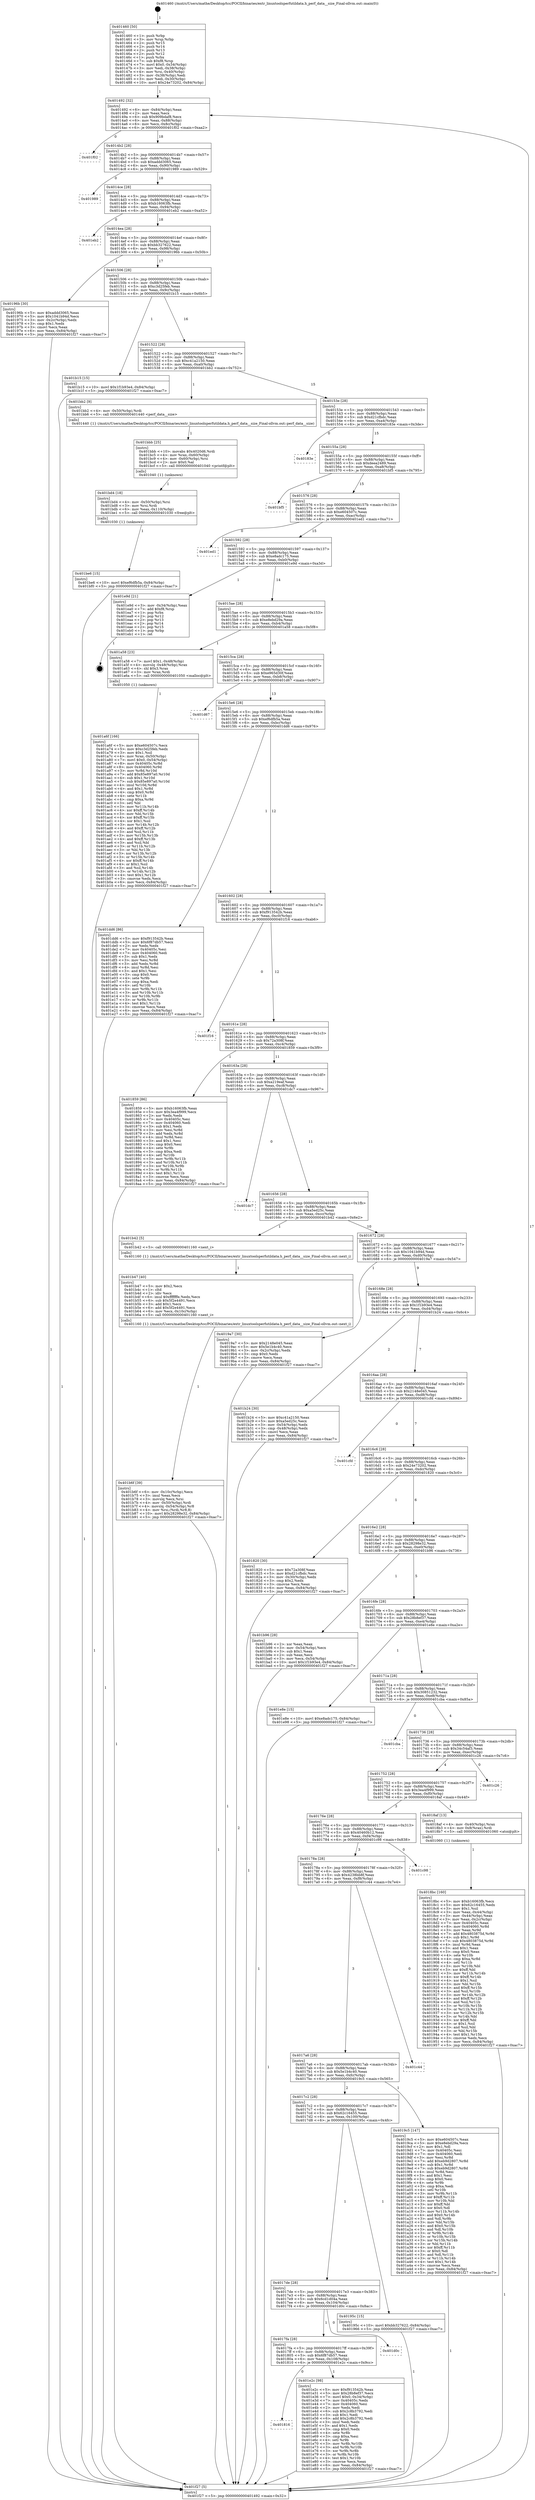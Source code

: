 digraph "0x401460" {
  label = "0x401460 (/mnt/c/Users/mathe/Desktop/tcc/POCII/binaries/extr_linuxtoolsperfutildata.h_perf_data__size_Final-ollvm.out::main(0))"
  labelloc = "t"
  node[shape=record]

  Entry [label="",width=0.3,height=0.3,shape=circle,fillcolor=black,style=filled]
  "0x401492" [label="{
     0x401492 [32]\l
     | [instrs]\l
     &nbsp;&nbsp;0x401492 \<+6\>: mov -0x84(%rbp),%eax\l
     &nbsp;&nbsp;0x401498 \<+2\>: mov %eax,%ecx\l
     &nbsp;&nbsp;0x40149a \<+6\>: sub $0x909bdaf8,%ecx\l
     &nbsp;&nbsp;0x4014a0 \<+6\>: mov %eax,-0x88(%rbp)\l
     &nbsp;&nbsp;0x4014a6 \<+6\>: mov %ecx,-0x8c(%rbp)\l
     &nbsp;&nbsp;0x4014ac \<+6\>: je 0000000000401f02 \<main+0xaa2\>\l
  }"]
  "0x401f02" [label="{
     0x401f02\l
  }", style=dashed]
  "0x4014b2" [label="{
     0x4014b2 [28]\l
     | [instrs]\l
     &nbsp;&nbsp;0x4014b2 \<+5\>: jmp 00000000004014b7 \<main+0x57\>\l
     &nbsp;&nbsp;0x4014b7 \<+6\>: mov -0x88(%rbp),%eax\l
     &nbsp;&nbsp;0x4014bd \<+5\>: sub $0xaddd3065,%eax\l
     &nbsp;&nbsp;0x4014c2 \<+6\>: mov %eax,-0x90(%rbp)\l
     &nbsp;&nbsp;0x4014c8 \<+6\>: je 0000000000401989 \<main+0x529\>\l
  }"]
  Exit [label="",width=0.3,height=0.3,shape=circle,fillcolor=black,style=filled,peripheries=2]
  "0x401989" [label="{
     0x401989\l
  }", style=dashed]
  "0x4014ce" [label="{
     0x4014ce [28]\l
     | [instrs]\l
     &nbsp;&nbsp;0x4014ce \<+5\>: jmp 00000000004014d3 \<main+0x73\>\l
     &nbsp;&nbsp;0x4014d3 \<+6\>: mov -0x88(%rbp),%eax\l
     &nbsp;&nbsp;0x4014d9 \<+5\>: sub $0xb16063fb,%eax\l
     &nbsp;&nbsp;0x4014de \<+6\>: mov %eax,-0x94(%rbp)\l
     &nbsp;&nbsp;0x4014e4 \<+6\>: je 0000000000401eb2 \<main+0xa52\>\l
  }"]
  "0x401816" [label="{
     0x401816\l
  }", style=dashed]
  "0x401eb2" [label="{
     0x401eb2\l
  }", style=dashed]
  "0x4014ea" [label="{
     0x4014ea [28]\l
     | [instrs]\l
     &nbsp;&nbsp;0x4014ea \<+5\>: jmp 00000000004014ef \<main+0x8f\>\l
     &nbsp;&nbsp;0x4014ef \<+6\>: mov -0x88(%rbp),%eax\l
     &nbsp;&nbsp;0x4014f5 \<+5\>: sub $0xbb327622,%eax\l
     &nbsp;&nbsp;0x4014fa \<+6\>: mov %eax,-0x98(%rbp)\l
     &nbsp;&nbsp;0x401500 \<+6\>: je 000000000040196b \<main+0x50b\>\l
  }"]
  "0x401e2c" [label="{
     0x401e2c [98]\l
     | [instrs]\l
     &nbsp;&nbsp;0x401e2c \<+5\>: mov $0xf913542b,%eax\l
     &nbsp;&nbsp;0x401e31 \<+5\>: mov $0x28b8ef37,%ecx\l
     &nbsp;&nbsp;0x401e36 \<+7\>: movl $0x0,-0x34(%rbp)\l
     &nbsp;&nbsp;0x401e3d \<+7\>: mov 0x40405c,%edx\l
     &nbsp;&nbsp;0x401e44 \<+7\>: mov 0x404060,%esi\l
     &nbsp;&nbsp;0x401e4b \<+2\>: mov %edx,%edi\l
     &nbsp;&nbsp;0x401e4d \<+6\>: sub $0x2c8b3792,%edi\l
     &nbsp;&nbsp;0x401e53 \<+3\>: sub $0x1,%edi\l
     &nbsp;&nbsp;0x401e56 \<+6\>: add $0x2c8b3792,%edi\l
     &nbsp;&nbsp;0x401e5c \<+3\>: imul %edi,%edx\l
     &nbsp;&nbsp;0x401e5f \<+3\>: and $0x1,%edx\l
     &nbsp;&nbsp;0x401e62 \<+3\>: cmp $0x0,%edx\l
     &nbsp;&nbsp;0x401e65 \<+4\>: sete %r8b\l
     &nbsp;&nbsp;0x401e69 \<+3\>: cmp $0xa,%esi\l
     &nbsp;&nbsp;0x401e6c \<+4\>: setl %r9b\l
     &nbsp;&nbsp;0x401e70 \<+3\>: mov %r8b,%r10b\l
     &nbsp;&nbsp;0x401e73 \<+3\>: and %r9b,%r10b\l
     &nbsp;&nbsp;0x401e76 \<+3\>: xor %r9b,%r8b\l
     &nbsp;&nbsp;0x401e79 \<+3\>: or %r8b,%r10b\l
     &nbsp;&nbsp;0x401e7c \<+4\>: test $0x1,%r10b\l
     &nbsp;&nbsp;0x401e80 \<+3\>: cmovne %ecx,%eax\l
     &nbsp;&nbsp;0x401e83 \<+6\>: mov %eax,-0x84(%rbp)\l
     &nbsp;&nbsp;0x401e89 \<+5\>: jmp 0000000000401f27 \<main+0xac7\>\l
  }"]
  "0x40196b" [label="{
     0x40196b [30]\l
     | [instrs]\l
     &nbsp;&nbsp;0x40196b \<+5\>: mov $0xaddd3065,%eax\l
     &nbsp;&nbsp;0x401970 \<+5\>: mov $0x1041b94d,%ecx\l
     &nbsp;&nbsp;0x401975 \<+3\>: mov -0x2c(%rbp),%edx\l
     &nbsp;&nbsp;0x401978 \<+3\>: cmp $0x1,%edx\l
     &nbsp;&nbsp;0x40197b \<+3\>: cmovl %ecx,%eax\l
     &nbsp;&nbsp;0x40197e \<+6\>: mov %eax,-0x84(%rbp)\l
     &nbsp;&nbsp;0x401984 \<+5\>: jmp 0000000000401f27 \<main+0xac7\>\l
  }"]
  "0x401506" [label="{
     0x401506 [28]\l
     | [instrs]\l
     &nbsp;&nbsp;0x401506 \<+5\>: jmp 000000000040150b \<main+0xab\>\l
     &nbsp;&nbsp;0x40150b \<+6\>: mov -0x88(%rbp),%eax\l
     &nbsp;&nbsp;0x401511 \<+5\>: sub $0xc3d25feb,%eax\l
     &nbsp;&nbsp;0x401516 \<+6\>: mov %eax,-0x9c(%rbp)\l
     &nbsp;&nbsp;0x40151c \<+6\>: je 0000000000401b15 \<main+0x6b5\>\l
  }"]
  "0x4017fa" [label="{
     0x4017fa [28]\l
     | [instrs]\l
     &nbsp;&nbsp;0x4017fa \<+5\>: jmp 00000000004017ff \<main+0x39f\>\l
     &nbsp;&nbsp;0x4017ff \<+6\>: mov -0x88(%rbp),%eax\l
     &nbsp;&nbsp;0x401805 \<+5\>: sub $0x6f87db57,%eax\l
     &nbsp;&nbsp;0x40180a \<+6\>: mov %eax,-0x108(%rbp)\l
     &nbsp;&nbsp;0x401810 \<+6\>: je 0000000000401e2c \<main+0x9cc\>\l
  }"]
  "0x401b15" [label="{
     0x401b15 [15]\l
     | [instrs]\l
     &nbsp;&nbsp;0x401b15 \<+10\>: movl $0x1f1b93e4,-0x84(%rbp)\l
     &nbsp;&nbsp;0x401b1f \<+5\>: jmp 0000000000401f27 \<main+0xac7\>\l
  }"]
  "0x401522" [label="{
     0x401522 [28]\l
     | [instrs]\l
     &nbsp;&nbsp;0x401522 \<+5\>: jmp 0000000000401527 \<main+0xc7\>\l
     &nbsp;&nbsp;0x401527 \<+6\>: mov -0x88(%rbp),%eax\l
     &nbsp;&nbsp;0x40152d \<+5\>: sub $0xc41a2150,%eax\l
     &nbsp;&nbsp;0x401532 \<+6\>: mov %eax,-0xa0(%rbp)\l
     &nbsp;&nbsp;0x401538 \<+6\>: je 0000000000401bb2 \<main+0x752\>\l
  }"]
  "0x401d0c" [label="{
     0x401d0c\l
  }", style=dashed]
  "0x401bb2" [label="{
     0x401bb2 [9]\l
     | [instrs]\l
     &nbsp;&nbsp;0x401bb2 \<+4\>: mov -0x50(%rbp),%rdi\l
     &nbsp;&nbsp;0x401bb6 \<+5\>: call 0000000000401440 \<perf_data__size\>\l
     | [calls]\l
     &nbsp;&nbsp;0x401440 \{1\} (/mnt/c/Users/mathe/Desktop/tcc/POCII/binaries/extr_linuxtoolsperfutildata.h_perf_data__size_Final-ollvm.out::perf_data__size)\l
  }"]
  "0x40153e" [label="{
     0x40153e [28]\l
     | [instrs]\l
     &nbsp;&nbsp;0x40153e \<+5\>: jmp 0000000000401543 \<main+0xe3\>\l
     &nbsp;&nbsp;0x401543 \<+6\>: mov -0x88(%rbp),%eax\l
     &nbsp;&nbsp;0x401549 \<+5\>: sub $0xd21cfbdc,%eax\l
     &nbsp;&nbsp;0x40154e \<+6\>: mov %eax,-0xa4(%rbp)\l
     &nbsp;&nbsp;0x401554 \<+6\>: je 000000000040183e \<main+0x3de\>\l
  }"]
  "0x401be6" [label="{
     0x401be6 [15]\l
     | [instrs]\l
     &nbsp;&nbsp;0x401be6 \<+10\>: movl $0xef6dfb5a,-0x84(%rbp)\l
     &nbsp;&nbsp;0x401bf0 \<+5\>: jmp 0000000000401f27 \<main+0xac7\>\l
  }"]
  "0x40183e" [label="{
     0x40183e\l
  }", style=dashed]
  "0x40155a" [label="{
     0x40155a [28]\l
     | [instrs]\l
     &nbsp;&nbsp;0x40155a \<+5\>: jmp 000000000040155f \<main+0xff\>\l
     &nbsp;&nbsp;0x40155f \<+6\>: mov -0x88(%rbp),%eax\l
     &nbsp;&nbsp;0x401565 \<+5\>: sub $0xdeea2489,%eax\l
     &nbsp;&nbsp;0x40156a \<+6\>: mov %eax,-0xa8(%rbp)\l
     &nbsp;&nbsp;0x401570 \<+6\>: je 0000000000401bf5 \<main+0x795\>\l
  }"]
  "0x401bd4" [label="{
     0x401bd4 [18]\l
     | [instrs]\l
     &nbsp;&nbsp;0x401bd4 \<+4\>: mov -0x50(%rbp),%rsi\l
     &nbsp;&nbsp;0x401bd8 \<+3\>: mov %rsi,%rdi\l
     &nbsp;&nbsp;0x401bdb \<+6\>: mov %eax,-0x110(%rbp)\l
     &nbsp;&nbsp;0x401be1 \<+5\>: call 0000000000401030 \<free@plt\>\l
     | [calls]\l
     &nbsp;&nbsp;0x401030 \{1\} (unknown)\l
  }"]
  "0x401bf5" [label="{
     0x401bf5\l
  }", style=dashed]
  "0x401576" [label="{
     0x401576 [28]\l
     | [instrs]\l
     &nbsp;&nbsp;0x401576 \<+5\>: jmp 000000000040157b \<main+0x11b\>\l
     &nbsp;&nbsp;0x40157b \<+6\>: mov -0x88(%rbp),%eax\l
     &nbsp;&nbsp;0x401581 \<+5\>: sub $0xe604507c,%eax\l
     &nbsp;&nbsp;0x401586 \<+6\>: mov %eax,-0xac(%rbp)\l
     &nbsp;&nbsp;0x40158c \<+6\>: je 0000000000401ed1 \<main+0xa71\>\l
  }"]
  "0x401bbb" [label="{
     0x401bbb [25]\l
     | [instrs]\l
     &nbsp;&nbsp;0x401bbb \<+10\>: movabs $0x4020d6,%rdi\l
     &nbsp;&nbsp;0x401bc5 \<+4\>: mov %rax,-0x60(%rbp)\l
     &nbsp;&nbsp;0x401bc9 \<+4\>: mov -0x60(%rbp),%rsi\l
     &nbsp;&nbsp;0x401bcd \<+2\>: mov $0x0,%al\l
     &nbsp;&nbsp;0x401bcf \<+5\>: call 0000000000401040 \<printf@plt\>\l
     | [calls]\l
     &nbsp;&nbsp;0x401040 \{1\} (unknown)\l
  }"]
  "0x401ed1" [label="{
     0x401ed1\l
  }", style=dashed]
  "0x401592" [label="{
     0x401592 [28]\l
     | [instrs]\l
     &nbsp;&nbsp;0x401592 \<+5\>: jmp 0000000000401597 \<main+0x137\>\l
     &nbsp;&nbsp;0x401597 \<+6\>: mov -0x88(%rbp),%eax\l
     &nbsp;&nbsp;0x40159d \<+5\>: sub $0xe8adc175,%eax\l
     &nbsp;&nbsp;0x4015a2 \<+6\>: mov %eax,-0xb0(%rbp)\l
     &nbsp;&nbsp;0x4015a8 \<+6\>: je 0000000000401e9d \<main+0xa3d\>\l
  }"]
  "0x401b6f" [label="{
     0x401b6f [39]\l
     | [instrs]\l
     &nbsp;&nbsp;0x401b6f \<+6\>: mov -0x10c(%rbp),%ecx\l
     &nbsp;&nbsp;0x401b75 \<+3\>: imul %eax,%ecx\l
     &nbsp;&nbsp;0x401b78 \<+3\>: movslq %ecx,%rsi\l
     &nbsp;&nbsp;0x401b7b \<+4\>: mov -0x50(%rbp),%rdi\l
     &nbsp;&nbsp;0x401b7f \<+4\>: movslq -0x54(%rbp),%r8\l
     &nbsp;&nbsp;0x401b83 \<+4\>: mov %rsi,(%rdi,%r8,8)\l
     &nbsp;&nbsp;0x401b87 \<+10\>: movl $0x28298e32,-0x84(%rbp)\l
     &nbsp;&nbsp;0x401b91 \<+5\>: jmp 0000000000401f27 \<main+0xac7\>\l
  }"]
  "0x401e9d" [label="{
     0x401e9d [21]\l
     | [instrs]\l
     &nbsp;&nbsp;0x401e9d \<+3\>: mov -0x34(%rbp),%eax\l
     &nbsp;&nbsp;0x401ea0 \<+7\>: add $0xf8,%rsp\l
     &nbsp;&nbsp;0x401ea7 \<+1\>: pop %rbx\l
     &nbsp;&nbsp;0x401ea8 \<+2\>: pop %r12\l
     &nbsp;&nbsp;0x401eaa \<+2\>: pop %r13\l
     &nbsp;&nbsp;0x401eac \<+2\>: pop %r14\l
     &nbsp;&nbsp;0x401eae \<+2\>: pop %r15\l
     &nbsp;&nbsp;0x401eb0 \<+1\>: pop %rbp\l
     &nbsp;&nbsp;0x401eb1 \<+1\>: ret\l
  }"]
  "0x4015ae" [label="{
     0x4015ae [28]\l
     | [instrs]\l
     &nbsp;&nbsp;0x4015ae \<+5\>: jmp 00000000004015b3 \<main+0x153\>\l
     &nbsp;&nbsp;0x4015b3 \<+6\>: mov -0x88(%rbp),%eax\l
     &nbsp;&nbsp;0x4015b9 \<+5\>: sub $0xe8ebd29a,%eax\l
     &nbsp;&nbsp;0x4015be \<+6\>: mov %eax,-0xb4(%rbp)\l
     &nbsp;&nbsp;0x4015c4 \<+6\>: je 0000000000401a58 \<main+0x5f8\>\l
  }"]
  "0x401b47" [label="{
     0x401b47 [40]\l
     | [instrs]\l
     &nbsp;&nbsp;0x401b47 \<+5\>: mov $0x2,%ecx\l
     &nbsp;&nbsp;0x401b4c \<+1\>: cltd\l
     &nbsp;&nbsp;0x401b4d \<+2\>: idiv %ecx\l
     &nbsp;&nbsp;0x401b4f \<+6\>: imul $0xfffffffe,%edx,%ecx\l
     &nbsp;&nbsp;0x401b55 \<+6\>: sub $0x5f2e4491,%ecx\l
     &nbsp;&nbsp;0x401b5b \<+3\>: add $0x1,%ecx\l
     &nbsp;&nbsp;0x401b5e \<+6\>: add $0x5f2e4491,%ecx\l
     &nbsp;&nbsp;0x401b64 \<+6\>: mov %ecx,-0x10c(%rbp)\l
     &nbsp;&nbsp;0x401b6a \<+5\>: call 0000000000401160 \<next_i\>\l
     | [calls]\l
     &nbsp;&nbsp;0x401160 \{1\} (/mnt/c/Users/mathe/Desktop/tcc/POCII/binaries/extr_linuxtoolsperfutildata.h_perf_data__size_Final-ollvm.out::next_i)\l
  }"]
  "0x401a58" [label="{
     0x401a58 [23]\l
     | [instrs]\l
     &nbsp;&nbsp;0x401a58 \<+7\>: movl $0x1,-0x48(%rbp)\l
     &nbsp;&nbsp;0x401a5f \<+4\>: movslq -0x48(%rbp),%rax\l
     &nbsp;&nbsp;0x401a63 \<+4\>: shl $0x3,%rax\l
     &nbsp;&nbsp;0x401a67 \<+3\>: mov %rax,%rdi\l
     &nbsp;&nbsp;0x401a6a \<+5\>: call 0000000000401050 \<malloc@plt\>\l
     | [calls]\l
     &nbsp;&nbsp;0x401050 \{1\} (unknown)\l
  }"]
  "0x4015ca" [label="{
     0x4015ca [28]\l
     | [instrs]\l
     &nbsp;&nbsp;0x4015ca \<+5\>: jmp 00000000004015cf \<main+0x16f\>\l
     &nbsp;&nbsp;0x4015cf \<+6\>: mov -0x88(%rbp),%eax\l
     &nbsp;&nbsp;0x4015d5 \<+5\>: sub $0xe965d30f,%eax\l
     &nbsp;&nbsp;0x4015da \<+6\>: mov %eax,-0xb8(%rbp)\l
     &nbsp;&nbsp;0x4015e0 \<+6\>: je 0000000000401d67 \<main+0x907\>\l
  }"]
  "0x401a6f" [label="{
     0x401a6f [166]\l
     | [instrs]\l
     &nbsp;&nbsp;0x401a6f \<+5\>: mov $0xe604507c,%ecx\l
     &nbsp;&nbsp;0x401a74 \<+5\>: mov $0xc3d25feb,%edx\l
     &nbsp;&nbsp;0x401a79 \<+3\>: mov $0x1,%sil\l
     &nbsp;&nbsp;0x401a7c \<+4\>: mov %rax,-0x50(%rbp)\l
     &nbsp;&nbsp;0x401a80 \<+7\>: movl $0x0,-0x54(%rbp)\l
     &nbsp;&nbsp;0x401a87 \<+8\>: mov 0x40405c,%r8d\l
     &nbsp;&nbsp;0x401a8f \<+8\>: mov 0x404060,%r9d\l
     &nbsp;&nbsp;0x401a97 \<+3\>: mov %r8d,%r10d\l
     &nbsp;&nbsp;0x401a9a \<+7\>: add $0x85e897a0,%r10d\l
     &nbsp;&nbsp;0x401aa1 \<+4\>: sub $0x1,%r10d\l
     &nbsp;&nbsp;0x401aa5 \<+7\>: sub $0x85e897a0,%r10d\l
     &nbsp;&nbsp;0x401aac \<+4\>: imul %r10d,%r8d\l
     &nbsp;&nbsp;0x401ab0 \<+4\>: and $0x1,%r8d\l
     &nbsp;&nbsp;0x401ab4 \<+4\>: cmp $0x0,%r8d\l
     &nbsp;&nbsp;0x401ab8 \<+4\>: sete %r11b\l
     &nbsp;&nbsp;0x401abc \<+4\>: cmp $0xa,%r9d\l
     &nbsp;&nbsp;0x401ac0 \<+3\>: setl %bl\l
     &nbsp;&nbsp;0x401ac3 \<+3\>: mov %r11b,%r14b\l
     &nbsp;&nbsp;0x401ac6 \<+4\>: xor $0xff,%r14b\l
     &nbsp;&nbsp;0x401aca \<+3\>: mov %bl,%r15b\l
     &nbsp;&nbsp;0x401acd \<+4\>: xor $0xff,%r15b\l
     &nbsp;&nbsp;0x401ad1 \<+4\>: xor $0x1,%sil\l
     &nbsp;&nbsp;0x401ad5 \<+3\>: mov %r14b,%r12b\l
     &nbsp;&nbsp;0x401ad8 \<+4\>: and $0xff,%r12b\l
     &nbsp;&nbsp;0x401adc \<+3\>: and %sil,%r11b\l
     &nbsp;&nbsp;0x401adf \<+3\>: mov %r15b,%r13b\l
     &nbsp;&nbsp;0x401ae2 \<+4\>: and $0xff,%r13b\l
     &nbsp;&nbsp;0x401ae6 \<+3\>: and %sil,%bl\l
     &nbsp;&nbsp;0x401ae9 \<+3\>: or %r11b,%r12b\l
     &nbsp;&nbsp;0x401aec \<+3\>: or %bl,%r13b\l
     &nbsp;&nbsp;0x401aef \<+3\>: xor %r13b,%r12b\l
     &nbsp;&nbsp;0x401af2 \<+3\>: or %r15b,%r14b\l
     &nbsp;&nbsp;0x401af5 \<+4\>: xor $0xff,%r14b\l
     &nbsp;&nbsp;0x401af9 \<+4\>: or $0x1,%sil\l
     &nbsp;&nbsp;0x401afd \<+3\>: and %sil,%r14b\l
     &nbsp;&nbsp;0x401b00 \<+3\>: or %r14b,%r12b\l
     &nbsp;&nbsp;0x401b03 \<+4\>: test $0x1,%r12b\l
     &nbsp;&nbsp;0x401b07 \<+3\>: cmovne %edx,%ecx\l
     &nbsp;&nbsp;0x401b0a \<+6\>: mov %ecx,-0x84(%rbp)\l
     &nbsp;&nbsp;0x401b10 \<+5\>: jmp 0000000000401f27 \<main+0xac7\>\l
  }"]
  "0x401d67" [label="{
     0x401d67\l
  }", style=dashed]
  "0x4015e6" [label="{
     0x4015e6 [28]\l
     | [instrs]\l
     &nbsp;&nbsp;0x4015e6 \<+5\>: jmp 00000000004015eb \<main+0x18b\>\l
     &nbsp;&nbsp;0x4015eb \<+6\>: mov -0x88(%rbp),%eax\l
     &nbsp;&nbsp;0x4015f1 \<+5\>: sub $0xef6dfb5a,%eax\l
     &nbsp;&nbsp;0x4015f6 \<+6\>: mov %eax,-0xbc(%rbp)\l
     &nbsp;&nbsp;0x4015fc \<+6\>: je 0000000000401dd6 \<main+0x976\>\l
  }"]
  "0x4017de" [label="{
     0x4017de [28]\l
     | [instrs]\l
     &nbsp;&nbsp;0x4017de \<+5\>: jmp 00000000004017e3 \<main+0x383\>\l
     &nbsp;&nbsp;0x4017e3 \<+6\>: mov -0x88(%rbp),%eax\l
     &nbsp;&nbsp;0x4017e9 \<+5\>: sub $0x6cd1d04a,%eax\l
     &nbsp;&nbsp;0x4017ee \<+6\>: mov %eax,-0x104(%rbp)\l
     &nbsp;&nbsp;0x4017f4 \<+6\>: je 0000000000401d0c \<main+0x8ac\>\l
  }"]
  "0x401dd6" [label="{
     0x401dd6 [86]\l
     | [instrs]\l
     &nbsp;&nbsp;0x401dd6 \<+5\>: mov $0xf913542b,%eax\l
     &nbsp;&nbsp;0x401ddb \<+5\>: mov $0x6f87db57,%ecx\l
     &nbsp;&nbsp;0x401de0 \<+2\>: xor %edx,%edx\l
     &nbsp;&nbsp;0x401de2 \<+7\>: mov 0x40405c,%esi\l
     &nbsp;&nbsp;0x401de9 \<+7\>: mov 0x404060,%edi\l
     &nbsp;&nbsp;0x401df0 \<+3\>: sub $0x1,%edx\l
     &nbsp;&nbsp;0x401df3 \<+3\>: mov %esi,%r8d\l
     &nbsp;&nbsp;0x401df6 \<+3\>: add %edx,%r8d\l
     &nbsp;&nbsp;0x401df9 \<+4\>: imul %r8d,%esi\l
     &nbsp;&nbsp;0x401dfd \<+3\>: and $0x1,%esi\l
     &nbsp;&nbsp;0x401e00 \<+3\>: cmp $0x0,%esi\l
     &nbsp;&nbsp;0x401e03 \<+4\>: sete %r9b\l
     &nbsp;&nbsp;0x401e07 \<+3\>: cmp $0xa,%edi\l
     &nbsp;&nbsp;0x401e0a \<+4\>: setl %r10b\l
     &nbsp;&nbsp;0x401e0e \<+3\>: mov %r9b,%r11b\l
     &nbsp;&nbsp;0x401e11 \<+3\>: and %r10b,%r11b\l
     &nbsp;&nbsp;0x401e14 \<+3\>: xor %r10b,%r9b\l
     &nbsp;&nbsp;0x401e17 \<+3\>: or %r9b,%r11b\l
     &nbsp;&nbsp;0x401e1a \<+4\>: test $0x1,%r11b\l
     &nbsp;&nbsp;0x401e1e \<+3\>: cmovne %ecx,%eax\l
     &nbsp;&nbsp;0x401e21 \<+6\>: mov %eax,-0x84(%rbp)\l
     &nbsp;&nbsp;0x401e27 \<+5\>: jmp 0000000000401f27 \<main+0xac7\>\l
  }"]
  "0x401602" [label="{
     0x401602 [28]\l
     | [instrs]\l
     &nbsp;&nbsp;0x401602 \<+5\>: jmp 0000000000401607 \<main+0x1a7\>\l
     &nbsp;&nbsp;0x401607 \<+6\>: mov -0x88(%rbp),%eax\l
     &nbsp;&nbsp;0x40160d \<+5\>: sub $0xf913542b,%eax\l
     &nbsp;&nbsp;0x401612 \<+6\>: mov %eax,-0xc0(%rbp)\l
     &nbsp;&nbsp;0x401618 \<+6\>: je 0000000000401f16 \<main+0xab6\>\l
  }"]
  "0x40195c" [label="{
     0x40195c [15]\l
     | [instrs]\l
     &nbsp;&nbsp;0x40195c \<+10\>: movl $0xbb327622,-0x84(%rbp)\l
     &nbsp;&nbsp;0x401966 \<+5\>: jmp 0000000000401f27 \<main+0xac7\>\l
  }"]
  "0x401f16" [label="{
     0x401f16\l
  }", style=dashed]
  "0x40161e" [label="{
     0x40161e [28]\l
     | [instrs]\l
     &nbsp;&nbsp;0x40161e \<+5\>: jmp 0000000000401623 \<main+0x1c3\>\l
     &nbsp;&nbsp;0x401623 \<+6\>: mov -0x88(%rbp),%eax\l
     &nbsp;&nbsp;0x401629 \<+5\>: sub $0x72a308f,%eax\l
     &nbsp;&nbsp;0x40162e \<+6\>: mov %eax,-0xc4(%rbp)\l
     &nbsp;&nbsp;0x401634 \<+6\>: je 0000000000401859 \<main+0x3f9\>\l
  }"]
  "0x4017c2" [label="{
     0x4017c2 [28]\l
     | [instrs]\l
     &nbsp;&nbsp;0x4017c2 \<+5\>: jmp 00000000004017c7 \<main+0x367\>\l
     &nbsp;&nbsp;0x4017c7 \<+6\>: mov -0x88(%rbp),%eax\l
     &nbsp;&nbsp;0x4017cd \<+5\>: sub $0x62c16455,%eax\l
     &nbsp;&nbsp;0x4017d2 \<+6\>: mov %eax,-0x100(%rbp)\l
     &nbsp;&nbsp;0x4017d8 \<+6\>: je 000000000040195c \<main+0x4fc\>\l
  }"]
  "0x401859" [label="{
     0x401859 [86]\l
     | [instrs]\l
     &nbsp;&nbsp;0x401859 \<+5\>: mov $0xb16063fb,%eax\l
     &nbsp;&nbsp;0x40185e \<+5\>: mov $0x3ea4f999,%ecx\l
     &nbsp;&nbsp;0x401863 \<+2\>: xor %edx,%edx\l
     &nbsp;&nbsp;0x401865 \<+7\>: mov 0x40405c,%esi\l
     &nbsp;&nbsp;0x40186c \<+7\>: mov 0x404060,%edi\l
     &nbsp;&nbsp;0x401873 \<+3\>: sub $0x1,%edx\l
     &nbsp;&nbsp;0x401876 \<+3\>: mov %esi,%r8d\l
     &nbsp;&nbsp;0x401879 \<+3\>: add %edx,%r8d\l
     &nbsp;&nbsp;0x40187c \<+4\>: imul %r8d,%esi\l
     &nbsp;&nbsp;0x401880 \<+3\>: and $0x1,%esi\l
     &nbsp;&nbsp;0x401883 \<+3\>: cmp $0x0,%esi\l
     &nbsp;&nbsp;0x401886 \<+4\>: sete %r9b\l
     &nbsp;&nbsp;0x40188a \<+3\>: cmp $0xa,%edi\l
     &nbsp;&nbsp;0x40188d \<+4\>: setl %r10b\l
     &nbsp;&nbsp;0x401891 \<+3\>: mov %r9b,%r11b\l
     &nbsp;&nbsp;0x401894 \<+3\>: and %r10b,%r11b\l
     &nbsp;&nbsp;0x401897 \<+3\>: xor %r10b,%r9b\l
     &nbsp;&nbsp;0x40189a \<+3\>: or %r9b,%r11b\l
     &nbsp;&nbsp;0x40189d \<+4\>: test $0x1,%r11b\l
     &nbsp;&nbsp;0x4018a1 \<+3\>: cmovne %ecx,%eax\l
     &nbsp;&nbsp;0x4018a4 \<+6\>: mov %eax,-0x84(%rbp)\l
     &nbsp;&nbsp;0x4018aa \<+5\>: jmp 0000000000401f27 \<main+0xac7\>\l
  }"]
  "0x40163a" [label="{
     0x40163a [28]\l
     | [instrs]\l
     &nbsp;&nbsp;0x40163a \<+5\>: jmp 000000000040163f \<main+0x1df\>\l
     &nbsp;&nbsp;0x40163f \<+6\>: mov -0x88(%rbp),%eax\l
     &nbsp;&nbsp;0x401645 \<+5\>: sub $0xa219eaf,%eax\l
     &nbsp;&nbsp;0x40164a \<+6\>: mov %eax,-0xc8(%rbp)\l
     &nbsp;&nbsp;0x401650 \<+6\>: je 0000000000401dc7 \<main+0x967\>\l
  }"]
  "0x4019c5" [label="{
     0x4019c5 [147]\l
     | [instrs]\l
     &nbsp;&nbsp;0x4019c5 \<+5\>: mov $0xe604507c,%eax\l
     &nbsp;&nbsp;0x4019ca \<+5\>: mov $0xe8ebd29a,%ecx\l
     &nbsp;&nbsp;0x4019cf \<+2\>: mov $0x1,%dl\l
     &nbsp;&nbsp;0x4019d1 \<+7\>: mov 0x40405c,%esi\l
     &nbsp;&nbsp;0x4019d8 \<+7\>: mov 0x404060,%edi\l
     &nbsp;&nbsp;0x4019df \<+3\>: mov %esi,%r8d\l
     &nbsp;&nbsp;0x4019e2 \<+7\>: add $0xeb9d2807,%r8d\l
     &nbsp;&nbsp;0x4019e9 \<+4\>: sub $0x1,%r8d\l
     &nbsp;&nbsp;0x4019ed \<+7\>: sub $0xeb9d2807,%r8d\l
     &nbsp;&nbsp;0x4019f4 \<+4\>: imul %r8d,%esi\l
     &nbsp;&nbsp;0x4019f8 \<+3\>: and $0x1,%esi\l
     &nbsp;&nbsp;0x4019fb \<+3\>: cmp $0x0,%esi\l
     &nbsp;&nbsp;0x4019fe \<+4\>: sete %r9b\l
     &nbsp;&nbsp;0x401a02 \<+3\>: cmp $0xa,%edi\l
     &nbsp;&nbsp;0x401a05 \<+4\>: setl %r10b\l
     &nbsp;&nbsp;0x401a09 \<+3\>: mov %r9b,%r11b\l
     &nbsp;&nbsp;0x401a0c \<+4\>: xor $0xff,%r11b\l
     &nbsp;&nbsp;0x401a10 \<+3\>: mov %r10b,%bl\l
     &nbsp;&nbsp;0x401a13 \<+3\>: xor $0xff,%bl\l
     &nbsp;&nbsp;0x401a16 \<+3\>: xor $0x0,%dl\l
     &nbsp;&nbsp;0x401a19 \<+3\>: mov %r11b,%r14b\l
     &nbsp;&nbsp;0x401a1c \<+4\>: and $0x0,%r14b\l
     &nbsp;&nbsp;0x401a20 \<+3\>: and %dl,%r9b\l
     &nbsp;&nbsp;0x401a23 \<+3\>: mov %bl,%r15b\l
     &nbsp;&nbsp;0x401a26 \<+4\>: and $0x0,%r15b\l
     &nbsp;&nbsp;0x401a2a \<+3\>: and %dl,%r10b\l
     &nbsp;&nbsp;0x401a2d \<+3\>: or %r9b,%r14b\l
     &nbsp;&nbsp;0x401a30 \<+3\>: or %r10b,%r15b\l
     &nbsp;&nbsp;0x401a33 \<+3\>: xor %r15b,%r14b\l
     &nbsp;&nbsp;0x401a36 \<+3\>: or %bl,%r11b\l
     &nbsp;&nbsp;0x401a39 \<+4\>: xor $0xff,%r11b\l
     &nbsp;&nbsp;0x401a3d \<+3\>: or $0x0,%dl\l
     &nbsp;&nbsp;0x401a40 \<+3\>: and %dl,%r11b\l
     &nbsp;&nbsp;0x401a43 \<+3\>: or %r11b,%r14b\l
     &nbsp;&nbsp;0x401a46 \<+4\>: test $0x1,%r14b\l
     &nbsp;&nbsp;0x401a4a \<+3\>: cmovne %ecx,%eax\l
     &nbsp;&nbsp;0x401a4d \<+6\>: mov %eax,-0x84(%rbp)\l
     &nbsp;&nbsp;0x401a53 \<+5\>: jmp 0000000000401f27 \<main+0xac7\>\l
  }"]
  "0x401dc7" [label="{
     0x401dc7\l
  }", style=dashed]
  "0x401656" [label="{
     0x401656 [28]\l
     | [instrs]\l
     &nbsp;&nbsp;0x401656 \<+5\>: jmp 000000000040165b \<main+0x1fb\>\l
     &nbsp;&nbsp;0x40165b \<+6\>: mov -0x88(%rbp),%eax\l
     &nbsp;&nbsp;0x401661 \<+5\>: sub $0xa5ed25c,%eax\l
     &nbsp;&nbsp;0x401666 \<+6\>: mov %eax,-0xcc(%rbp)\l
     &nbsp;&nbsp;0x40166c \<+6\>: je 0000000000401b42 \<main+0x6e2\>\l
  }"]
  "0x4017a6" [label="{
     0x4017a6 [28]\l
     | [instrs]\l
     &nbsp;&nbsp;0x4017a6 \<+5\>: jmp 00000000004017ab \<main+0x34b\>\l
     &nbsp;&nbsp;0x4017ab \<+6\>: mov -0x88(%rbp),%eax\l
     &nbsp;&nbsp;0x4017b1 \<+5\>: sub $0x5e1b4c40,%eax\l
     &nbsp;&nbsp;0x4017b6 \<+6\>: mov %eax,-0xfc(%rbp)\l
     &nbsp;&nbsp;0x4017bc \<+6\>: je 00000000004019c5 \<main+0x565\>\l
  }"]
  "0x401b42" [label="{
     0x401b42 [5]\l
     | [instrs]\l
     &nbsp;&nbsp;0x401b42 \<+5\>: call 0000000000401160 \<next_i\>\l
     | [calls]\l
     &nbsp;&nbsp;0x401160 \{1\} (/mnt/c/Users/mathe/Desktop/tcc/POCII/binaries/extr_linuxtoolsperfutildata.h_perf_data__size_Final-ollvm.out::next_i)\l
  }"]
  "0x401672" [label="{
     0x401672 [28]\l
     | [instrs]\l
     &nbsp;&nbsp;0x401672 \<+5\>: jmp 0000000000401677 \<main+0x217\>\l
     &nbsp;&nbsp;0x401677 \<+6\>: mov -0x88(%rbp),%eax\l
     &nbsp;&nbsp;0x40167d \<+5\>: sub $0x1041b94d,%eax\l
     &nbsp;&nbsp;0x401682 \<+6\>: mov %eax,-0xd0(%rbp)\l
     &nbsp;&nbsp;0x401688 \<+6\>: je 00000000004019a7 \<main+0x547\>\l
  }"]
  "0x401c44" [label="{
     0x401c44\l
  }", style=dashed]
  "0x4019a7" [label="{
     0x4019a7 [30]\l
     | [instrs]\l
     &nbsp;&nbsp;0x4019a7 \<+5\>: mov $0x2148e045,%eax\l
     &nbsp;&nbsp;0x4019ac \<+5\>: mov $0x5e1b4c40,%ecx\l
     &nbsp;&nbsp;0x4019b1 \<+3\>: mov -0x2c(%rbp),%edx\l
     &nbsp;&nbsp;0x4019b4 \<+3\>: cmp $0x0,%edx\l
     &nbsp;&nbsp;0x4019b7 \<+3\>: cmove %ecx,%eax\l
     &nbsp;&nbsp;0x4019ba \<+6\>: mov %eax,-0x84(%rbp)\l
     &nbsp;&nbsp;0x4019c0 \<+5\>: jmp 0000000000401f27 \<main+0xac7\>\l
  }"]
  "0x40168e" [label="{
     0x40168e [28]\l
     | [instrs]\l
     &nbsp;&nbsp;0x40168e \<+5\>: jmp 0000000000401693 \<main+0x233\>\l
     &nbsp;&nbsp;0x401693 \<+6\>: mov -0x88(%rbp),%eax\l
     &nbsp;&nbsp;0x401699 \<+5\>: sub $0x1f1b93e4,%eax\l
     &nbsp;&nbsp;0x40169e \<+6\>: mov %eax,-0xd4(%rbp)\l
     &nbsp;&nbsp;0x4016a4 \<+6\>: je 0000000000401b24 \<main+0x6c4\>\l
  }"]
  "0x40178a" [label="{
     0x40178a [28]\l
     | [instrs]\l
     &nbsp;&nbsp;0x40178a \<+5\>: jmp 000000000040178f \<main+0x32f\>\l
     &nbsp;&nbsp;0x40178f \<+6\>: mov -0x88(%rbp),%eax\l
     &nbsp;&nbsp;0x401795 \<+5\>: sub $0x4238bb8f,%eax\l
     &nbsp;&nbsp;0x40179a \<+6\>: mov %eax,-0xf8(%rbp)\l
     &nbsp;&nbsp;0x4017a0 \<+6\>: je 0000000000401c44 \<main+0x7e4\>\l
  }"]
  "0x401b24" [label="{
     0x401b24 [30]\l
     | [instrs]\l
     &nbsp;&nbsp;0x401b24 \<+5\>: mov $0xc41a2150,%eax\l
     &nbsp;&nbsp;0x401b29 \<+5\>: mov $0xa5ed25c,%ecx\l
     &nbsp;&nbsp;0x401b2e \<+3\>: mov -0x54(%rbp),%edx\l
     &nbsp;&nbsp;0x401b31 \<+3\>: cmp -0x48(%rbp),%edx\l
     &nbsp;&nbsp;0x401b34 \<+3\>: cmovl %ecx,%eax\l
     &nbsp;&nbsp;0x401b37 \<+6\>: mov %eax,-0x84(%rbp)\l
     &nbsp;&nbsp;0x401b3d \<+5\>: jmp 0000000000401f27 \<main+0xac7\>\l
  }"]
  "0x4016aa" [label="{
     0x4016aa [28]\l
     | [instrs]\l
     &nbsp;&nbsp;0x4016aa \<+5\>: jmp 00000000004016af \<main+0x24f\>\l
     &nbsp;&nbsp;0x4016af \<+6\>: mov -0x88(%rbp),%eax\l
     &nbsp;&nbsp;0x4016b5 \<+5\>: sub $0x2148e045,%eax\l
     &nbsp;&nbsp;0x4016ba \<+6\>: mov %eax,-0xd8(%rbp)\l
     &nbsp;&nbsp;0x4016c0 \<+6\>: je 0000000000401cfd \<main+0x89d\>\l
  }"]
  "0x401c98" [label="{
     0x401c98\l
  }", style=dashed]
  "0x401cfd" [label="{
     0x401cfd\l
  }", style=dashed]
  "0x4016c6" [label="{
     0x4016c6 [28]\l
     | [instrs]\l
     &nbsp;&nbsp;0x4016c6 \<+5\>: jmp 00000000004016cb \<main+0x26b\>\l
     &nbsp;&nbsp;0x4016cb \<+6\>: mov -0x88(%rbp),%eax\l
     &nbsp;&nbsp;0x4016d1 \<+5\>: sub $0x24e73202,%eax\l
     &nbsp;&nbsp;0x4016d6 \<+6\>: mov %eax,-0xdc(%rbp)\l
     &nbsp;&nbsp;0x4016dc \<+6\>: je 0000000000401820 \<main+0x3c0\>\l
  }"]
  "0x4018bc" [label="{
     0x4018bc [160]\l
     | [instrs]\l
     &nbsp;&nbsp;0x4018bc \<+5\>: mov $0xb16063fb,%ecx\l
     &nbsp;&nbsp;0x4018c1 \<+5\>: mov $0x62c16455,%edx\l
     &nbsp;&nbsp;0x4018c6 \<+3\>: mov $0x1,%sil\l
     &nbsp;&nbsp;0x4018c9 \<+3\>: mov %eax,-0x44(%rbp)\l
     &nbsp;&nbsp;0x4018cc \<+3\>: mov -0x44(%rbp),%eax\l
     &nbsp;&nbsp;0x4018cf \<+3\>: mov %eax,-0x2c(%rbp)\l
     &nbsp;&nbsp;0x4018d2 \<+7\>: mov 0x40405c,%eax\l
     &nbsp;&nbsp;0x4018d9 \<+8\>: mov 0x404060,%r8d\l
     &nbsp;&nbsp;0x4018e1 \<+3\>: mov %eax,%r9d\l
     &nbsp;&nbsp;0x4018e4 \<+7\>: add $0x4803875d,%r9d\l
     &nbsp;&nbsp;0x4018eb \<+4\>: sub $0x1,%r9d\l
     &nbsp;&nbsp;0x4018ef \<+7\>: sub $0x4803875d,%r9d\l
     &nbsp;&nbsp;0x4018f6 \<+4\>: imul %r9d,%eax\l
     &nbsp;&nbsp;0x4018fa \<+3\>: and $0x1,%eax\l
     &nbsp;&nbsp;0x4018fd \<+3\>: cmp $0x0,%eax\l
     &nbsp;&nbsp;0x401900 \<+4\>: sete %r10b\l
     &nbsp;&nbsp;0x401904 \<+4\>: cmp $0xa,%r8d\l
     &nbsp;&nbsp;0x401908 \<+4\>: setl %r11b\l
     &nbsp;&nbsp;0x40190c \<+3\>: mov %r10b,%bl\l
     &nbsp;&nbsp;0x40190f \<+3\>: xor $0xff,%bl\l
     &nbsp;&nbsp;0x401912 \<+3\>: mov %r11b,%r14b\l
     &nbsp;&nbsp;0x401915 \<+4\>: xor $0xff,%r14b\l
     &nbsp;&nbsp;0x401919 \<+4\>: xor $0x1,%sil\l
     &nbsp;&nbsp;0x40191d \<+3\>: mov %bl,%r15b\l
     &nbsp;&nbsp;0x401920 \<+4\>: and $0xff,%r15b\l
     &nbsp;&nbsp;0x401924 \<+3\>: and %sil,%r10b\l
     &nbsp;&nbsp;0x401927 \<+3\>: mov %r14b,%r12b\l
     &nbsp;&nbsp;0x40192a \<+4\>: and $0xff,%r12b\l
     &nbsp;&nbsp;0x40192e \<+3\>: and %sil,%r11b\l
     &nbsp;&nbsp;0x401931 \<+3\>: or %r10b,%r15b\l
     &nbsp;&nbsp;0x401934 \<+3\>: or %r11b,%r12b\l
     &nbsp;&nbsp;0x401937 \<+3\>: xor %r12b,%r15b\l
     &nbsp;&nbsp;0x40193a \<+3\>: or %r14b,%bl\l
     &nbsp;&nbsp;0x40193d \<+3\>: xor $0xff,%bl\l
     &nbsp;&nbsp;0x401940 \<+4\>: or $0x1,%sil\l
     &nbsp;&nbsp;0x401944 \<+3\>: and %sil,%bl\l
     &nbsp;&nbsp;0x401947 \<+3\>: or %bl,%r15b\l
     &nbsp;&nbsp;0x40194a \<+4\>: test $0x1,%r15b\l
     &nbsp;&nbsp;0x40194e \<+3\>: cmovne %edx,%ecx\l
     &nbsp;&nbsp;0x401951 \<+6\>: mov %ecx,-0x84(%rbp)\l
     &nbsp;&nbsp;0x401957 \<+5\>: jmp 0000000000401f27 \<main+0xac7\>\l
  }"]
  "0x401820" [label="{
     0x401820 [30]\l
     | [instrs]\l
     &nbsp;&nbsp;0x401820 \<+5\>: mov $0x72a308f,%eax\l
     &nbsp;&nbsp;0x401825 \<+5\>: mov $0xd21cfbdc,%ecx\l
     &nbsp;&nbsp;0x40182a \<+3\>: mov -0x30(%rbp),%edx\l
     &nbsp;&nbsp;0x40182d \<+3\>: cmp $0x2,%edx\l
     &nbsp;&nbsp;0x401830 \<+3\>: cmovne %ecx,%eax\l
     &nbsp;&nbsp;0x401833 \<+6\>: mov %eax,-0x84(%rbp)\l
     &nbsp;&nbsp;0x401839 \<+5\>: jmp 0000000000401f27 \<main+0xac7\>\l
  }"]
  "0x4016e2" [label="{
     0x4016e2 [28]\l
     | [instrs]\l
     &nbsp;&nbsp;0x4016e2 \<+5\>: jmp 00000000004016e7 \<main+0x287\>\l
     &nbsp;&nbsp;0x4016e7 \<+6\>: mov -0x88(%rbp),%eax\l
     &nbsp;&nbsp;0x4016ed \<+5\>: sub $0x28298e32,%eax\l
     &nbsp;&nbsp;0x4016f2 \<+6\>: mov %eax,-0xe0(%rbp)\l
     &nbsp;&nbsp;0x4016f8 \<+6\>: je 0000000000401b96 \<main+0x736\>\l
  }"]
  "0x401f27" [label="{
     0x401f27 [5]\l
     | [instrs]\l
     &nbsp;&nbsp;0x401f27 \<+5\>: jmp 0000000000401492 \<main+0x32\>\l
  }"]
  "0x401460" [label="{
     0x401460 [50]\l
     | [instrs]\l
     &nbsp;&nbsp;0x401460 \<+1\>: push %rbp\l
     &nbsp;&nbsp;0x401461 \<+3\>: mov %rsp,%rbp\l
     &nbsp;&nbsp;0x401464 \<+2\>: push %r15\l
     &nbsp;&nbsp;0x401466 \<+2\>: push %r14\l
     &nbsp;&nbsp;0x401468 \<+2\>: push %r13\l
     &nbsp;&nbsp;0x40146a \<+2\>: push %r12\l
     &nbsp;&nbsp;0x40146c \<+1\>: push %rbx\l
     &nbsp;&nbsp;0x40146d \<+7\>: sub $0xf8,%rsp\l
     &nbsp;&nbsp;0x401474 \<+7\>: movl $0x0,-0x34(%rbp)\l
     &nbsp;&nbsp;0x40147b \<+3\>: mov %edi,-0x38(%rbp)\l
     &nbsp;&nbsp;0x40147e \<+4\>: mov %rsi,-0x40(%rbp)\l
     &nbsp;&nbsp;0x401482 \<+3\>: mov -0x38(%rbp),%edi\l
     &nbsp;&nbsp;0x401485 \<+3\>: mov %edi,-0x30(%rbp)\l
     &nbsp;&nbsp;0x401488 \<+10\>: movl $0x24e73202,-0x84(%rbp)\l
  }"]
  "0x40176e" [label="{
     0x40176e [28]\l
     | [instrs]\l
     &nbsp;&nbsp;0x40176e \<+5\>: jmp 0000000000401773 \<main+0x313\>\l
     &nbsp;&nbsp;0x401773 \<+6\>: mov -0x88(%rbp),%eax\l
     &nbsp;&nbsp;0x401779 \<+5\>: sub $0x40460b12,%eax\l
     &nbsp;&nbsp;0x40177e \<+6\>: mov %eax,-0xf4(%rbp)\l
     &nbsp;&nbsp;0x401784 \<+6\>: je 0000000000401c98 \<main+0x838\>\l
  }"]
  "0x401b96" [label="{
     0x401b96 [28]\l
     | [instrs]\l
     &nbsp;&nbsp;0x401b96 \<+2\>: xor %eax,%eax\l
     &nbsp;&nbsp;0x401b98 \<+3\>: mov -0x54(%rbp),%ecx\l
     &nbsp;&nbsp;0x401b9b \<+3\>: sub $0x1,%eax\l
     &nbsp;&nbsp;0x401b9e \<+2\>: sub %eax,%ecx\l
     &nbsp;&nbsp;0x401ba0 \<+3\>: mov %ecx,-0x54(%rbp)\l
     &nbsp;&nbsp;0x401ba3 \<+10\>: movl $0x1f1b93e4,-0x84(%rbp)\l
     &nbsp;&nbsp;0x401bad \<+5\>: jmp 0000000000401f27 \<main+0xac7\>\l
  }"]
  "0x4016fe" [label="{
     0x4016fe [28]\l
     | [instrs]\l
     &nbsp;&nbsp;0x4016fe \<+5\>: jmp 0000000000401703 \<main+0x2a3\>\l
     &nbsp;&nbsp;0x401703 \<+6\>: mov -0x88(%rbp),%eax\l
     &nbsp;&nbsp;0x401709 \<+5\>: sub $0x28b8ef37,%eax\l
     &nbsp;&nbsp;0x40170e \<+6\>: mov %eax,-0xe4(%rbp)\l
     &nbsp;&nbsp;0x401714 \<+6\>: je 0000000000401e8e \<main+0xa2e\>\l
  }"]
  "0x4018af" [label="{
     0x4018af [13]\l
     | [instrs]\l
     &nbsp;&nbsp;0x4018af \<+4\>: mov -0x40(%rbp),%rax\l
     &nbsp;&nbsp;0x4018b3 \<+4\>: mov 0x8(%rax),%rdi\l
     &nbsp;&nbsp;0x4018b7 \<+5\>: call 0000000000401060 \<atoi@plt\>\l
     | [calls]\l
     &nbsp;&nbsp;0x401060 \{1\} (unknown)\l
  }"]
  "0x401e8e" [label="{
     0x401e8e [15]\l
     | [instrs]\l
     &nbsp;&nbsp;0x401e8e \<+10\>: movl $0xe8adc175,-0x84(%rbp)\l
     &nbsp;&nbsp;0x401e98 \<+5\>: jmp 0000000000401f27 \<main+0xac7\>\l
  }"]
  "0x40171a" [label="{
     0x40171a [28]\l
     | [instrs]\l
     &nbsp;&nbsp;0x40171a \<+5\>: jmp 000000000040171f \<main+0x2bf\>\l
     &nbsp;&nbsp;0x40171f \<+6\>: mov -0x88(%rbp),%eax\l
     &nbsp;&nbsp;0x401725 \<+5\>: sub $0x30851232,%eax\l
     &nbsp;&nbsp;0x40172a \<+6\>: mov %eax,-0xe8(%rbp)\l
     &nbsp;&nbsp;0x401730 \<+6\>: je 0000000000401cba \<main+0x85a\>\l
  }"]
  "0x401752" [label="{
     0x401752 [28]\l
     | [instrs]\l
     &nbsp;&nbsp;0x401752 \<+5\>: jmp 0000000000401757 \<main+0x2f7\>\l
     &nbsp;&nbsp;0x401757 \<+6\>: mov -0x88(%rbp),%eax\l
     &nbsp;&nbsp;0x40175d \<+5\>: sub $0x3ea4f999,%eax\l
     &nbsp;&nbsp;0x401762 \<+6\>: mov %eax,-0xf0(%rbp)\l
     &nbsp;&nbsp;0x401768 \<+6\>: je 00000000004018af \<main+0x44f\>\l
  }"]
  "0x401cba" [label="{
     0x401cba\l
  }", style=dashed]
  "0x401736" [label="{
     0x401736 [28]\l
     | [instrs]\l
     &nbsp;&nbsp;0x401736 \<+5\>: jmp 000000000040173b \<main+0x2db\>\l
     &nbsp;&nbsp;0x40173b \<+6\>: mov -0x88(%rbp),%eax\l
     &nbsp;&nbsp;0x401741 \<+5\>: sub $0x34c54af3,%eax\l
     &nbsp;&nbsp;0x401746 \<+6\>: mov %eax,-0xec(%rbp)\l
     &nbsp;&nbsp;0x40174c \<+6\>: je 0000000000401c26 \<main+0x7c6\>\l
  }"]
  "0x401c26" [label="{
     0x401c26\l
  }", style=dashed]
  Entry -> "0x401460" [label=" 1"]
  "0x401492" -> "0x401f02" [label=" 0"]
  "0x401492" -> "0x4014b2" [label=" 18"]
  "0x401e9d" -> Exit [label=" 1"]
  "0x4014b2" -> "0x401989" [label=" 0"]
  "0x4014b2" -> "0x4014ce" [label=" 18"]
  "0x401e8e" -> "0x401f27" [label=" 1"]
  "0x4014ce" -> "0x401eb2" [label=" 0"]
  "0x4014ce" -> "0x4014ea" [label=" 18"]
  "0x401e2c" -> "0x401f27" [label=" 1"]
  "0x4014ea" -> "0x40196b" [label=" 1"]
  "0x4014ea" -> "0x401506" [label=" 17"]
  "0x4017fa" -> "0x401816" [label=" 0"]
  "0x401506" -> "0x401b15" [label=" 1"]
  "0x401506" -> "0x401522" [label=" 16"]
  "0x4017fa" -> "0x401e2c" [label=" 1"]
  "0x401522" -> "0x401bb2" [label=" 1"]
  "0x401522" -> "0x40153e" [label=" 15"]
  "0x4017de" -> "0x4017fa" [label=" 1"]
  "0x40153e" -> "0x40183e" [label=" 0"]
  "0x40153e" -> "0x40155a" [label=" 15"]
  "0x4017de" -> "0x401d0c" [label=" 0"]
  "0x40155a" -> "0x401bf5" [label=" 0"]
  "0x40155a" -> "0x401576" [label=" 15"]
  "0x401dd6" -> "0x401f27" [label=" 1"]
  "0x401576" -> "0x401ed1" [label=" 0"]
  "0x401576" -> "0x401592" [label=" 15"]
  "0x401be6" -> "0x401f27" [label=" 1"]
  "0x401592" -> "0x401e9d" [label=" 1"]
  "0x401592" -> "0x4015ae" [label=" 14"]
  "0x401bd4" -> "0x401be6" [label=" 1"]
  "0x4015ae" -> "0x401a58" [label=" 1"]
  "0x4015ae" -> "0x4015ca" [label=" 13"]
  "0x401bbb" -> "0x401bd4" [label=" 1"]
  "0x4015ca" -> "0x401d67" [label=" 0"]
  "0x4015ca" -> "0x4015e6" [label=" 13"]
  "0x401bb2" -> "0x401bbb" [label=" 1"]
  "0x4015e6" -> "0x401dd6" [label=" 1"]
  "0x4015e6" -> "0x401602" [label=" 12"]
  "0x401b96" -> "0x401f27" [label=" 1"]
  "0x401602" -> "0x401f16" [label=" 0"]
  "0x401602" -> "0x40161e" [label=" 12"]
  "0x401b6f" -> "0x401f27" [label=" 1"]
  "0x40161e" -> "0x401859" [label=" 1"]
  "0x40161e" -> "0x40163a" [label=" 11"]
  "0x401b42" -> "0x401b47" [label=" 1"]
  "0x40163a" -> "0x401dc7" [label=" 0"]
  "0x40163a" -> "0x401656" [label=" 11"]
  "0x401b24" -> "0x401f27" [label=" 2"]
  "0x401656" -> "0x401b42" [label=" 1"]
  "0x401656" -> "0x401672" [label=" 10"]
  "0x401a6f" -> "0x401f27" [label=" 1"]
  "0x401672" -> "0x4019a7" [label=" 1"]
  "0x401672" -> "0x40168e" [label=" 9"]
  "0x401a58" -> "0x401a6f" [label=" 1"]
  "0x40168e" -> "0x401b24" [label=" 2"]
  "0x40168e" -> "0x4016aa" [label=" 7"]
  "0x4019a7" -> "0x401f27" [label=" 1"]
  "0x4016aa" -> "0x401cfd" [label=" 0"]
  "0x4016aa" -> "0x4016c6" [label=" 7"]
  "0x40196b" -> "0x401f27" [label=" 1"]
  "0x4016c6" -> "0x401820" [label=" 1"]
  "0x4016c6" -> "0x4016e2" [label=" 6"]
  "0x401820" -> "0x401f27" [label=" 1"]
  "0x401460" -> "0x401492" [label=" 1"]
  "0x401f27" -> "0x401492" [label=" 17"]
  "0x401859" -> "0x401f27" [label=" 1"]
  "0x4017c2" -> "0x4017de" [label=" 1"]
  "0x4016e2" -> "0x401b96" [label=" 1"]
  "0x4016e2" -> "0x4016fe" [label=" 5"]
  "0x4017c2" -> "0x40195c" [label=" 1"]
  "0x4016fe" -> "0x401e8e" [label=" 1"]
  "0x4016fe" -> "0x40171a" [label=" 4"]
  "0x401b47" -> "0x401b6f" [label=" 1"]
  "0x40171a" -> "0x401cba" [label=" 0"]
  "0x40171a" -> "0x401736" [label=" 4"]
  "0x4017a6" -> "0x4019c5" [label=" 1"]
  "0x401736" -> "0x401c26" [label=" 0"]
  "0x401736" -> "0x401752" [label=" 4"]
  "0x4017a6" -> "0x4017c2" [label=" 2"]
  "0x401752" -> "0x4018af" [label=" 1"]
  "0x401752" -> "0x40176e" [label=" 3"]
  "0x4018af" -> "0x4018bc" [label=" 1"]
  "0x4018bc" -> "0x401f27" [label=" 1"]
  "0x40195c" -> "0x401f27" [label=" 1"]
  "0x40176e" -> "0x401c98" [label=" 0"]
  "0x40176e" -> "0x40178a" [label=" 3"]
  "0x4019c5" -> "0x401f27" [label=" 1"]
  "0x40178a" -> "0x401c44" [label=" 0"]
  "0x40178a" -> "0x4017a6" [label=" 3"]
  "0x401b15" -> "0x401f27" [label=" 1"]
}
